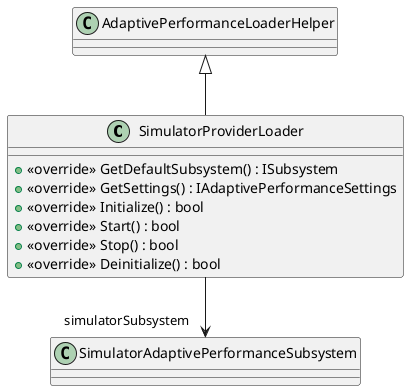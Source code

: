 @startuml
class SimulatorProviderLoader {
    + <<override>> GetDefaultSubsystem() : ISubsystem
    + <<override>> GetSettings() : IAdaptivePerformanceSettings
    + <<override>> Initialize() : bool
    + <<override>> Start() : bool
    + <<override>> Stop() : bool
    + <<override>> Deinitialize() : bool
}
AdaptivePerformanceLoaderHelper <|-- SimulatorProviderLoader
SimulatorProviderLoader --> "simulatorSubsystem" SimulatorAdaptivePerformanceSubsystem
@enduml
